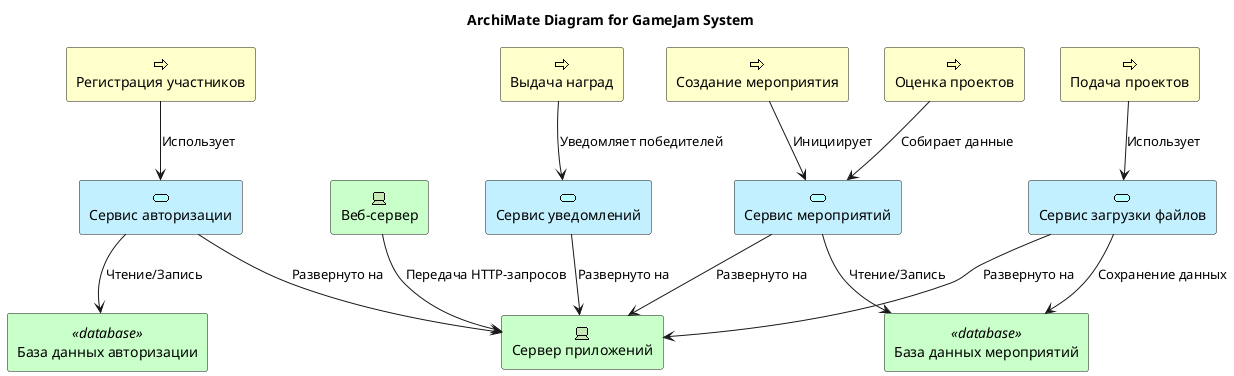 @startuml
title ArchiMate Diagram for GameJam System

' Определение стилей
<style>
archimateDiagram {
  .business-process {
    BackgroundColor lightgreen
  }
  .application-service {
    BackgroundColor lightblue
  }
  .technology-device {
    BackgroundColor lightcoral
  }
  .database {
    BackgroundColor plum
  }
  .external-system {
    BackgroundColor lightgray
  }
}
</style>

' Бизнес-слой
archimate #Business "Создание мероприятия" as CreateEvent <<business-process>>
archimate #Business "Регистрация участников" as RegisterParticipants <<business-process>>
archimate #Business "Подача проектов" as SubmitProjects <<business-process>>
archimate #Business "Оценка проектов" as EvaluateProjects <<business-process>>
archimate #Business "Выдача наград" as AwardWinners <<business-process>>

' Слой приложений
archimate #Application "Сервис мероприятий" as EventService <<application-service>>
archimate #Application "Сервис авторизации" as AuthService <<application-service>>
archimate #Application "Сервис загрузки файлов" as FileUploadService <<application-service>>
archimate #Application "Сервис уведомлений" as NotificationService <<application-service>>

' Технологический слой
archimate #Technology "Веб-сервер" as WebServer <<technology-device>>
archimate #Technology "Сервер приложений" as AppServer <<technology-device>>
archimate #Technology "База данных авторизации" as AuthDB <<database>>
archimate #Technology "База данных мероприятий" as EventDB <<database>>

' Связи между бизнес-процессами и сервисами приложений
CreateEvent --> EventService : "Инициирует"
RegisterParticipants --> AuthService : "Использует"
SubmitProjects --> FileUploadService : "Использует"
EvaluateProjects --> EventService : "Собирает данные"
AwardWinners --> NotificationService : "Уведомляет победителей"

' Связи между сервисами приложений и технологическими устройствами
EventService --> AppServer : "Развернуто на"
AuthService --> AppServer : "Развернуто на"
FileUploadService --> AppServer : "Развернуто на"
NotificationService --> AppServer : "Развернуто на"

' Связи между приложениями и базами данных
AuthService --> AuthDB : "Чтение/Запись"
EventService --> EventDB : "Чтение/Запись"
FileUploadService --> EventDB : "Сохранение данных"

' Связи между веб-сервером и сервером приложений
WebServer --> AppServer : "Передача HTTP-запросов"
@enduml

